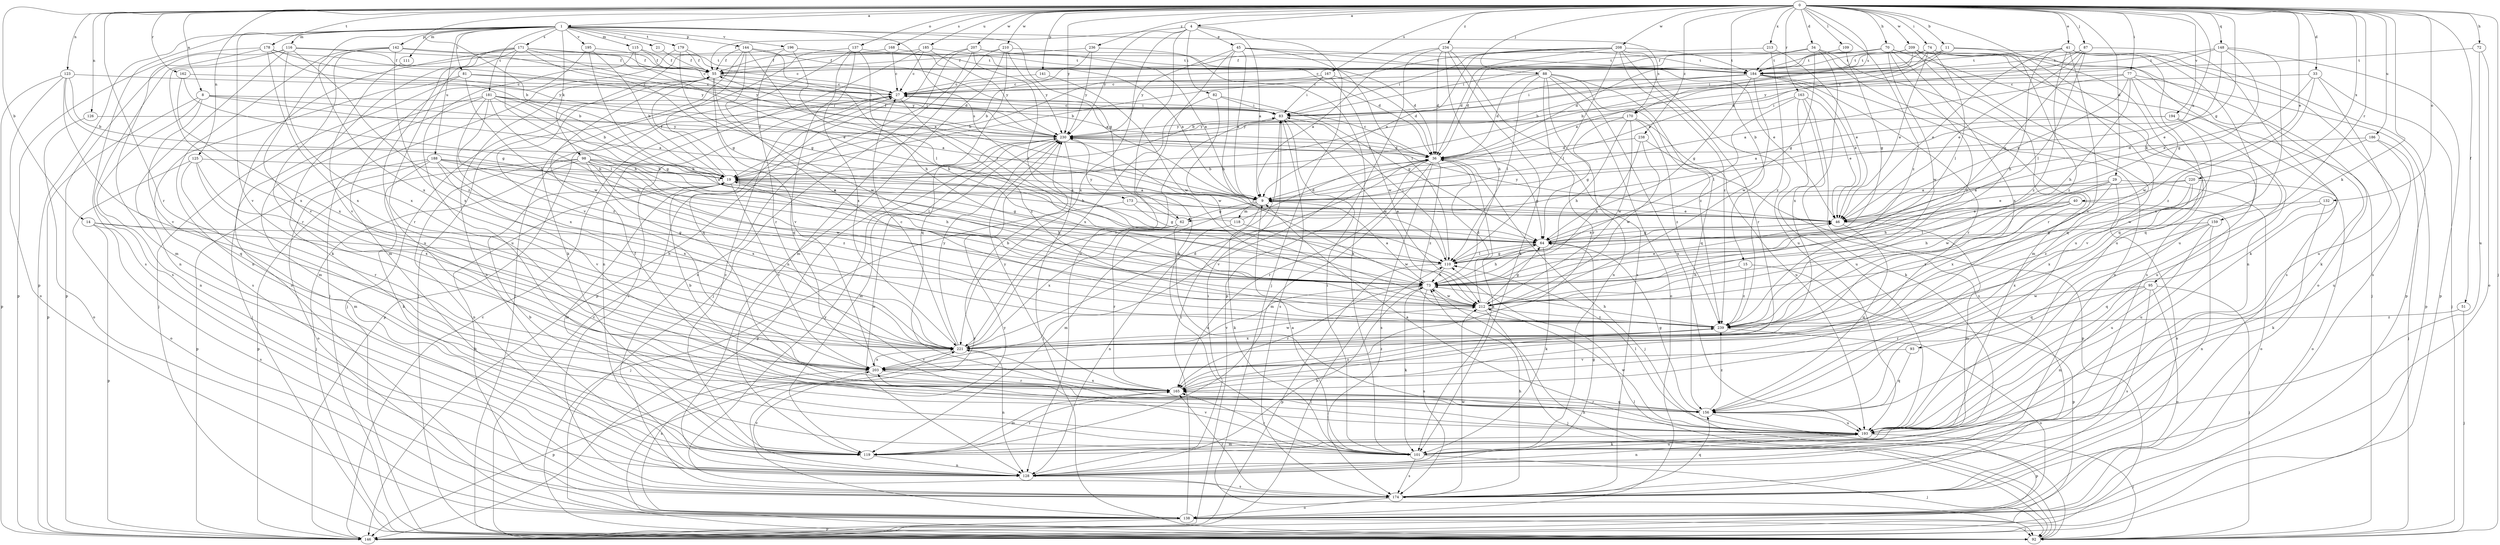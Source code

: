 strict digraph  {
0;
1;
4;
8;
9;
11;
14;
15;
19;
21;
27;
29;
33;
34;
36;
40;
41;
45;
46;
51;
55;
62;
64;
70;
72;
73;
74;
77;
81;
82;
83;
87;
88;
92;
93;
95;
98;
101;
109;
110;
111;
115;
116;
118;
119;
123;
125;
126;
128;
132;
137;
138;
141;
142;
144;
146;
148;
156;
159;
162;
163;
165;
167;
168;
170;
171;
173;
174;
178;
179;
181;
184;
185;
186;
188;
193;
194;
195;
196;
203;
207;
208;
209;
210;
212;
213;
220;
221;
230;
234;
236;
238;
239;
0 -> 1  [label=a];
0 -> 4  [label=a];
0 -> 8  [label=a];
0 -> 9  [label=a];
0 -> 11  [label=b];
0 -> 14  [label=b];
0 -> 15  [label=b];
0 -> 19  [label=b];
0 -> 29  [label=d];
0 -> 33  [label=d];
0 -> 34  [label=d];
0 -> 40  [label=e];
0 -> 41  [label=e];
0 -> 51  [label=f];
0 -> 62  [label=g];
0 -> 70  [label=h];
0 -> 72  [label=h];
0 -> 74  [label=i];
0 -> 77  [label=i];
0 -> 87  [label=j];
0 -> 88  [label=j];
0 -> 92  [label=j];
0 -> 93  [label=k];
0 -> 95  [label=k];
0 -> 109  [label=l];
0 -> 123  [label=n];
0 -> 125  [label=n];
0 -> 126  [label=n];
0 -> 132  [label=o];
0 -> 137  [label=o];
0 -> 141  [label=p];
0 -> 148  [label=q];
0 -> 159  [label=r];
0 -> 162  [label=r];
0 -> 163  [label=r];
0 -> 165  [label=r];
0 -> 167  [label=s];
0 -> 168  [label=s];
0 -> 170  [label=s];
0 -> 178  [label=t];
0 -> 185  [label=u];
0 -> 186  [label=u];
0 -> 194  [label=v];
0 -> 207  [label=w];
0 -> 208  [label=w];
0 -> 209  [label=w];
0 -> 210  [label=w];
0 -> 213  [label=x];
0 -> 220  [label=x];
0 -> 230  [label=y];
0 -> 234  [label=z];
0 -> 236  [label=z];
0 -> 238  [label=z];
0 -> 239  [label=z];
1 -> 21  [label=c];
1 -> 62  [label=g];
1 -> 81  [label=i];
1 -> 98  [label=k];
1 -> 111  [label=m];
1 -> 115  [label=m];
1 -> 116  [label=m];
1 -> 142  [label=p];
1 -> 144  [label=p];
1 -> 146  [label=p];
1 -> 170  [label=s];
1 -> 171  [label=s];
1 -> 173  [label=s];
1 -> 174  [label=s];
1 -> 179  [label=t];
1 -> 181  [label=t];
1 -> 188  [label=u];
1 -> 195  [label=v];
1 -> 196  [label=v];
1 -> 203  [label=v];
1 -> 221  [label=x];
4 -> 9  [label=a];
4 -> 45  [label=e];
4 -> 55  [label=f];
4 -> 82  [label=i];
4 -> 92  [label=j];
4 -> 128  [label=n];
4 -> 221  [label=x];
4 -> 230  [label=y];
8 -> 9  [label=a];
8 -> 36  [label=d];
8 -> 83  [label=i];
8 -> 128  [label=n];
8 -> 146  [label=p];
8 -> 156  [label=q];
9 -> 46  [label=e];
9 -> 62  [label=g];
9 -> 101  [label=k];
9 -> 118  [label=m];
9 -> 119  [label=m];
11 -> 9  [label=a];
11 -> 19  [label=b];
11 -> 174  [label=s];
11 -> 184  [label=t];
11 -> 239  [label=z];
14 -> 64  [label=g];
14 -> 73  [label=h];
14 -> 146  [label=p];
14 -> 174  [label=s];
15 -> 73  [label=h];
15 -> 146  [label=p];
15 -> 239  [label=z];
19 -> 9  [label=a];
19 -> 55  [label=f];
19 -> 64  [label=g];
19 -> 73  [label=h];
19 -> 119  [label=m];
19 -> 203  [label=v];
21 -> 55  [label=f];
27 -> 83  [label=i];
27 -> 146  [label=p];
27 -> 174  [label=s];
27 -> 239  [label=z];
29 -> 9  [label=a];
29 -> 73  [label=h];
29 -> 138  [label=o];
29 -> 174  [label=s];
29 -> 212  [label=w];
29 -> 221  [label=x];
33 -> 27  [label=c];
33 -> 46  [label=e];
33 -> 92  [label=j];
33 -> 193  [label=u];
33 -> 239  [label=z];
34 -> 36  [label=d];
34 -> 64  [label=g];
34 -> 119  [label=m];
34 -> 174  [label=s];
34 -> 184  [label=t];
34 -> 221  [label=x];
36 -> 19  [label=b];
36 -> 27  [label=c];
36 -> 64  [label=g];
36 -> 92  [label=j];
36 -> 101  [label=k];
36 -> 119  [label=m];
36 -> 165  [label=r];
36 -> 174  [label=s];
36 -> 203  [label=v];
36 -> 230  [label=y];
36 -> 239  [label=z];
40 -> 46  [label=e];
40 -> 73  [label=h];
40 -> 110  [label=l];
40 -> 193  [label=u];
40 -> 239  [label=z];
41 -> 46  [label=e];
41 -> 73  [label=h];
41 -> 146  [label=p];
41 -> 156  [label=q];
41 -> 184  [label=t];
41 -> 193  [label=u];
41 -> 203  [label=v];
41 -> 239  [label=z];
45 -> 9  [label=a];
45 -> 46  [label=e];
45 -> 73  [label=h];
45 -> 101  [label=k];
45 -> 110  [label=l];
45 -> 184  [label=t];
45 -> 230  [label=y];
46 -> 64  [label=g];
46 -> 119  [label=m];
46 -> 156  [label=q];
46 -> 230  [label=y];
51 -> 92  [label=j];
51 -> 239  [label=z];
55 -> 27  [label=c];
55 -> 92  [label=j];
55 -> 128  [label=n];
55 -> 203  [label=v];
55 -> 212  [label=w];
55 -> 230  [label=y];
62 -> 165  [label=r];
62 -> 193  [label=u];
62 -> 221  [label=x];
62 -> 230  [label=y];
64 -> 46  [label=e];
64 -> 73  [label=h];
64 -> 101  [label=k];
64 -> 110  [label=l];
70 -> 27  [label=c];
70 -> 36  [label=d];
70 -> 55  [label=f];
70 -> 92  [label=j];
70 -> 128  [label=n];
70 -> 212  [label=w];
70 -> 221  [label=x];
70 -> 239  [label=z];
72 -> 138  [label=o];
72 -> 184  [label=t];
72 -> 193  [label=u];
73 -> 9  [label=a];
73 -> 46  [label=e];
73 -> 101  [label=k];
73 -> 165  [label=r];
73 -> 174  [label=s];
73 -> 203  [label=v];
73 -> 212  [label=w];
74 -> 9  [label=a];
74 -> 46  [label=e];
74 -> 83  [label=i];
74 -> 110  [label=l];
74 -> 174  [label=s];
74 -> 184  [label=t];
74 -> 193  [label=u];
77 -> 9  [label=a];
77 -> 27  [label=c];
77 -> 46  [label=e];
77 -> 73  [label=h];
77 -> 101  [label=k];
77 -> 146  [label=p];
77 -> 212  [label=w];
81 -> 27  [label=c];
81 -> 83  [label=i];
81 -> 92  [label=j];
81 -> 174  [label=s];
81 -> 212  [label=w];
82 -> 64  [label=g];
82 -> 83  [label=i];
82 -> 212  [label=w];
82 -> 221  [label=x];
83 -> 27  [label=c];
83 -> 174  [label=s];
83 -> 212  [label=w];
83 -> 230  [label=y];
87 -> 36  [label=d];
87 -> 46  [label=e];
87 -> 64  [label=g];
87 -> 101  [label=k];
87 -> 110  [label=l];
87 -> 184  [label=t];
88 -> 27  [label=c];
88 -> 36  [label=d];
88 -> 110  [label=l];
88 -> 128  [label=n];
88 -> 138  [label=o];
88 -> 156  [label=q];
88 -> 165  [label=r];
88 -> 193  [label=u];
88 -> 239  [label=z];
92 -> 27  [label=c];
92 -> 73  [label=h];
92 -> 110  [label=l];
92 -> 230  [label=y];
93 -> 156  [label=q];
93 -> 203  [label=v];
95 -> 92  [label=j];
95 -> 119  [label=m];
95 -> 138  [label=o];
95 -> 165  [label=r];
95 -> 174  [label=s];
95 -> 212  [label=w];
98 -> 19  [label=b];
98 -> 46  [label=e];
98 -> 73  [label=h];
98 -> 92  [label=j];
98 -> 110  [label=l];
98 -> 128  [label=n];
98 -> 146  [label=p];
98 -> 212  [label=w];
98 -> 221  [label=x];
98 -> 239  [label=z];
101 -> 9  [label=a];
101 -> 83  [label=i];
101 -> 92  [label=j];
101 -> 165  [label=r];
101 -> 174  [label=s];
101 -> 193  [label=u];
101 -> 203  [label=v];
109 -> 64  [label=g];
109 -> 184  [label=t];
110 -> 64  [label=g];
110 -> 73  [label=h];
110 -> 83  [label=i];
110 -> 146  [label=p];
111 -> 203  [label=v];
115 -> 36  [label=d];
115 -> 46  [label=e];
115 -> 55  [label=f];
115 -> 119  [label=m];
116 -> 55  [label=f];
116 -> 128  [label=n];
116 -> 146  [label=p];
116 -> 174  [label=s];
116 -> 221  [label=x];
116 -> 230  [label=y];
116 -> 239  [label=z];
118 -> 19  [label=b];
118 -> 36  [label=d];
118 -> 128  [label=n];
118 -> 212  [label=w];
119 -> 19  [label=b];
119 -> 27  [label=c];
119 -> 128  [label=n];
119 -> 165  [label=r];
123 -> 19  [label=b];
123 -> 27  [label=c];
123 -> 64  [label=g];
123 -> 138  [label=o];
123 -> 146  [label=p];
123 -> 203  [label=v];
125 -> 19  [label=b];
125 -> 119  [label=m];
125 -> 138  [label=o];
125 -> 165  [label=r];
125 -> 221  [label=x];
126 -> 138  [label=o];
126 -> 230  [label=y];
128 -> 64  [label=g];
128 -> 73  [label=h];
128 -> 83  [label=i];
128 -> 174  [label=s];
128 -> 203  [label=v];
132 -> 46  [label=e];
132 -> 101  [label=k];
132 -> 156  [label=q];
137 -> 92  [label=j];
137 -> 101  [label=k];
137 -> 110  [label=l];
137 -> 156  [label=q];
137 -> 184  [label=t];
137 -> 221  [label=x];
138 -> 19  [label=b];
138 -> 83  [label=i];
138 -> 92  [label=j];
138 -> 146  [label=p];
138 -> 221  [label=x];
138 -> 230  [label=y];
141 -> 27  [label=c];
141 -> 212  [label=w];
142 -> 128  [label=n];
142 -> 165  [label=r];
142 -> 184  [label=t];
142 -> 203  [label=v];
142 -> 221  [label=x];
142 -> 230  [label=y];
144 -> 9  [label=a];
144 -> 55  [label=f];
144 -> 73  [label=h];
144 -> 92  [label=j];
144 -> 110  [label=l];
144 -> 156  [label=q];
144 -> 239  [label=z];
146 -> 27  [label=c];
146 -> 110  [label=l];
148 -> 46  [label=e];
148 -> 64  [label=g];
148 -> 146  [label=p];
148 -> 156  [label=q];
148 -> 184  [label=t];
148 -> 230  [label=y];
156 -> 64  [label=g];
156 -> 146  [label=p];
156 -> 165  [label=r];
156 -> 193  [label=u];
156 -> 221  [label=x];
156 -> 239  [label=z];
159 -> 64  [label=g];
159 -> 128  [label=n];
159 -> 156  [label=q];
159 -> 193  [label=u];
159 -> 221  [label=x];
162 -> 27  [label=c];
162 -> 110  [label=l];
162 -> 221  [label=x];
163 -> 46  [label=e];
163 -> 83  [label=i];
163 -> 101  [label=k];
163 -> 110  [label=l];
163 -> 174  [label=s];
163 -> 193  [label=u];
165 -> 19  [label=b];
165 -> 119  [label=m];
165 -> 156  [label=q];
165 -> 230  [label=y];
165 -> 239  [label=z];
167 -> 19  [label=b];
167 -> 27  [label=c];
167 -> 36  [label=d];
167 -> 83  [label=i];
167 -> 212  [label=w];
168 -> 27  [label=c];
168 -> 184  [label=t];
168 -> 221  [label=x];
170 -> 64  [label=g];
170 -> 73  [label=h];
170 -> 193  [label=u];
170 -> 212  [label=w];
170 -> 230  [label=y];
170 -> 239  [label=z];
171 -> 9  [label=a];
171 -> 27  [label=c];
171 -> 55  [label=f];
171 -> 64  [label=g];
171 -> 73  [label=h];
171 -> 101  [label=k];
171 -> 138  [label=o];
171 -> 165  [label=r];
171 -> 193  [label=u];
173 -> 46  [label=e];
173 -> 64  [label=g];
173 -> 92  [label=j];
174 -> 73  [label=h];
174 -> 138  [label=o];
174 -> 156  [label=q];
174 -> 165  [label=r];
174 -> 212  [label=w];
174 -> 230  [label=y];
178 -> 19  [label=b];
178 -> 55  [label=f];
178 -> 119  [label=m];
178 -> 146  [label=p];
178 -> 221  [label=x];
178 -> 230  [label=y];
179 -> 27  [label=c];
179 -> 55  [label=f];
179 -> 64  [label=g];
179 -> 92  [label=j];
181 -> 9  [label=a];
181 -> 19  [label=b];
181 -> 64  [label=g];
181 -> 73  [label=h];
181 -> 83  [label=i];
181 -> 92  [label=j];
181 -> 119  [label=m];
181 -> 221  [label=x];
181 -> 239  [label=z];
184 -> 19  [label=b];
184 -> 27  [label=c];
184 -> 46  [label=e];
184 -> 64  [label=g];
184 -> 83  [label=i];
184 -> 128  [label=n];
184 -> 165  [label=r];
184 -> 212  [label=w];
185 -> 9  [label=a];
185 -> 27  [label=c];
185 -> 55  [label=f];
185 -> 128  [label=n];
185 -> 230  [label=y];
186 -> 36  [label=d];
186 -> 92  [label=j];
186 -> 193  [label=u];
186 -> 212  [label=w];
188 -> 9  [label=a];
188 -> 19  [label=b];
188 -> 46  [label=e];
188 -> 101  [label=k];
188 -> 138  [label=o];
188 -> 146  [label=p];
188 -> 203  [label=v];
188 -> 221  [label=x];
193 -> 9  [label=a];
193 -> 55  [label=f];
193 -> 92  [label=j];
193 -> 101  [label=k];
193 -> 110  [label=l];
193 -> 119  [label=m];
193 -> 128  [label=n];
193 -> 212  [label=w];
194 -> 9  [label=a];
194 -> 193  [label=u];
194 -> 203  [label=v];
194 -> 230  [label=y];
195 -> 19  [label=b];
195 -> 55  [label=f];
195 -> 73  [label=h];
195 -> 193  [label=u];
196 -> 36  [label=d];
196 -> 73  [label=h];
196 -> 165  [label=r];
196 -> 184  [label=t];
196 -> 203  [label=v];
203 -> 146  [label=p];
203 -> 165  [label=r];
203 -> 221  [label=x];
203 -> 239  [label=z];
207 -> 9  [label=a];
207 -> 92  [label=j];
207 -> 110  [label=l];
207 -> 146  [label=p];
207 -> 174  [label=s];
207 -> 184  [label=t];
208 -> 9  [label=a];
208 -> 19  [label=b];
208 -> 36  [label=d];
208 -> 83  [label=i];
208 -> 110  [label=l];
208 -> 165  [label=r];
208 -> 184  [label=t];
208 -> 193  [label=u];
208 -> 239  [label=z];
209 -> 19  [label=b];
209 -> 83  [label=i];
209 -> 138  [label=o];
209 -> 156  [label=q];
209 -> 165  [label=r];
209 -> 184  [label=t];
209 -> 193  [label=u];
210 -> 36  [label=d];
210 -> 55  [label=f];
210 -> 119  [label=m];
210 -> 128  [label=n];
210 -> 156  [label=q];
210 -> 230  [label=y];
212 -> 19  [label=b];
212 -> 36  [label=d];
212 -> 64  [label=g];
212 -> 92  [label=j];
212 -> 239  [label=z];
213 -> 46  [label=e];
213 -> 55  [label=f];
213 -> 239  [label=z];
220 -> 9  [label=a];
220 -> 46  [label=e];
220 -> 138  [label=o];
220 -> 221  [label=x];
220 -> 239  [label=z];
221 -> 27  [label=c];
221 -> 36  [label=d];
221 -> 83  [label=i];
221 -> 128  [label=n];
221 -> 203  [label=v];
221 -> 212  [label=w];
221 -> 230  [label=y];
230 -> 36  [label=d];
230 -> 55  [label=f];
230 -> 92  [label=j];
230 -> 110  [label=l];
230 -> 119  [label=m];
230 -> 128  [label=n];
230 -> 146  [label=p];
234 -> 9  [label=a];
234 -> 36  [label=d];
234 -> 73  [label=h];
234 -> 101  [label=k];
234 -> 146  [label=p];
234 -> 174  [label=s];
234 -> 184  [label=t];
236 -> 19  [label=b];
236 -> 55  [label=f];
236 -> 101  [label=k];
236 -> 230  [label=y];
238 -> 36  [label=d];
238 -> 73  [label=h];
238 -> 146  [label=p];
238 -> 212  [label=w];
239 -> 73  [label=h];
239 -> 138  [label=o];
239 -> 221  [label=x];
}
